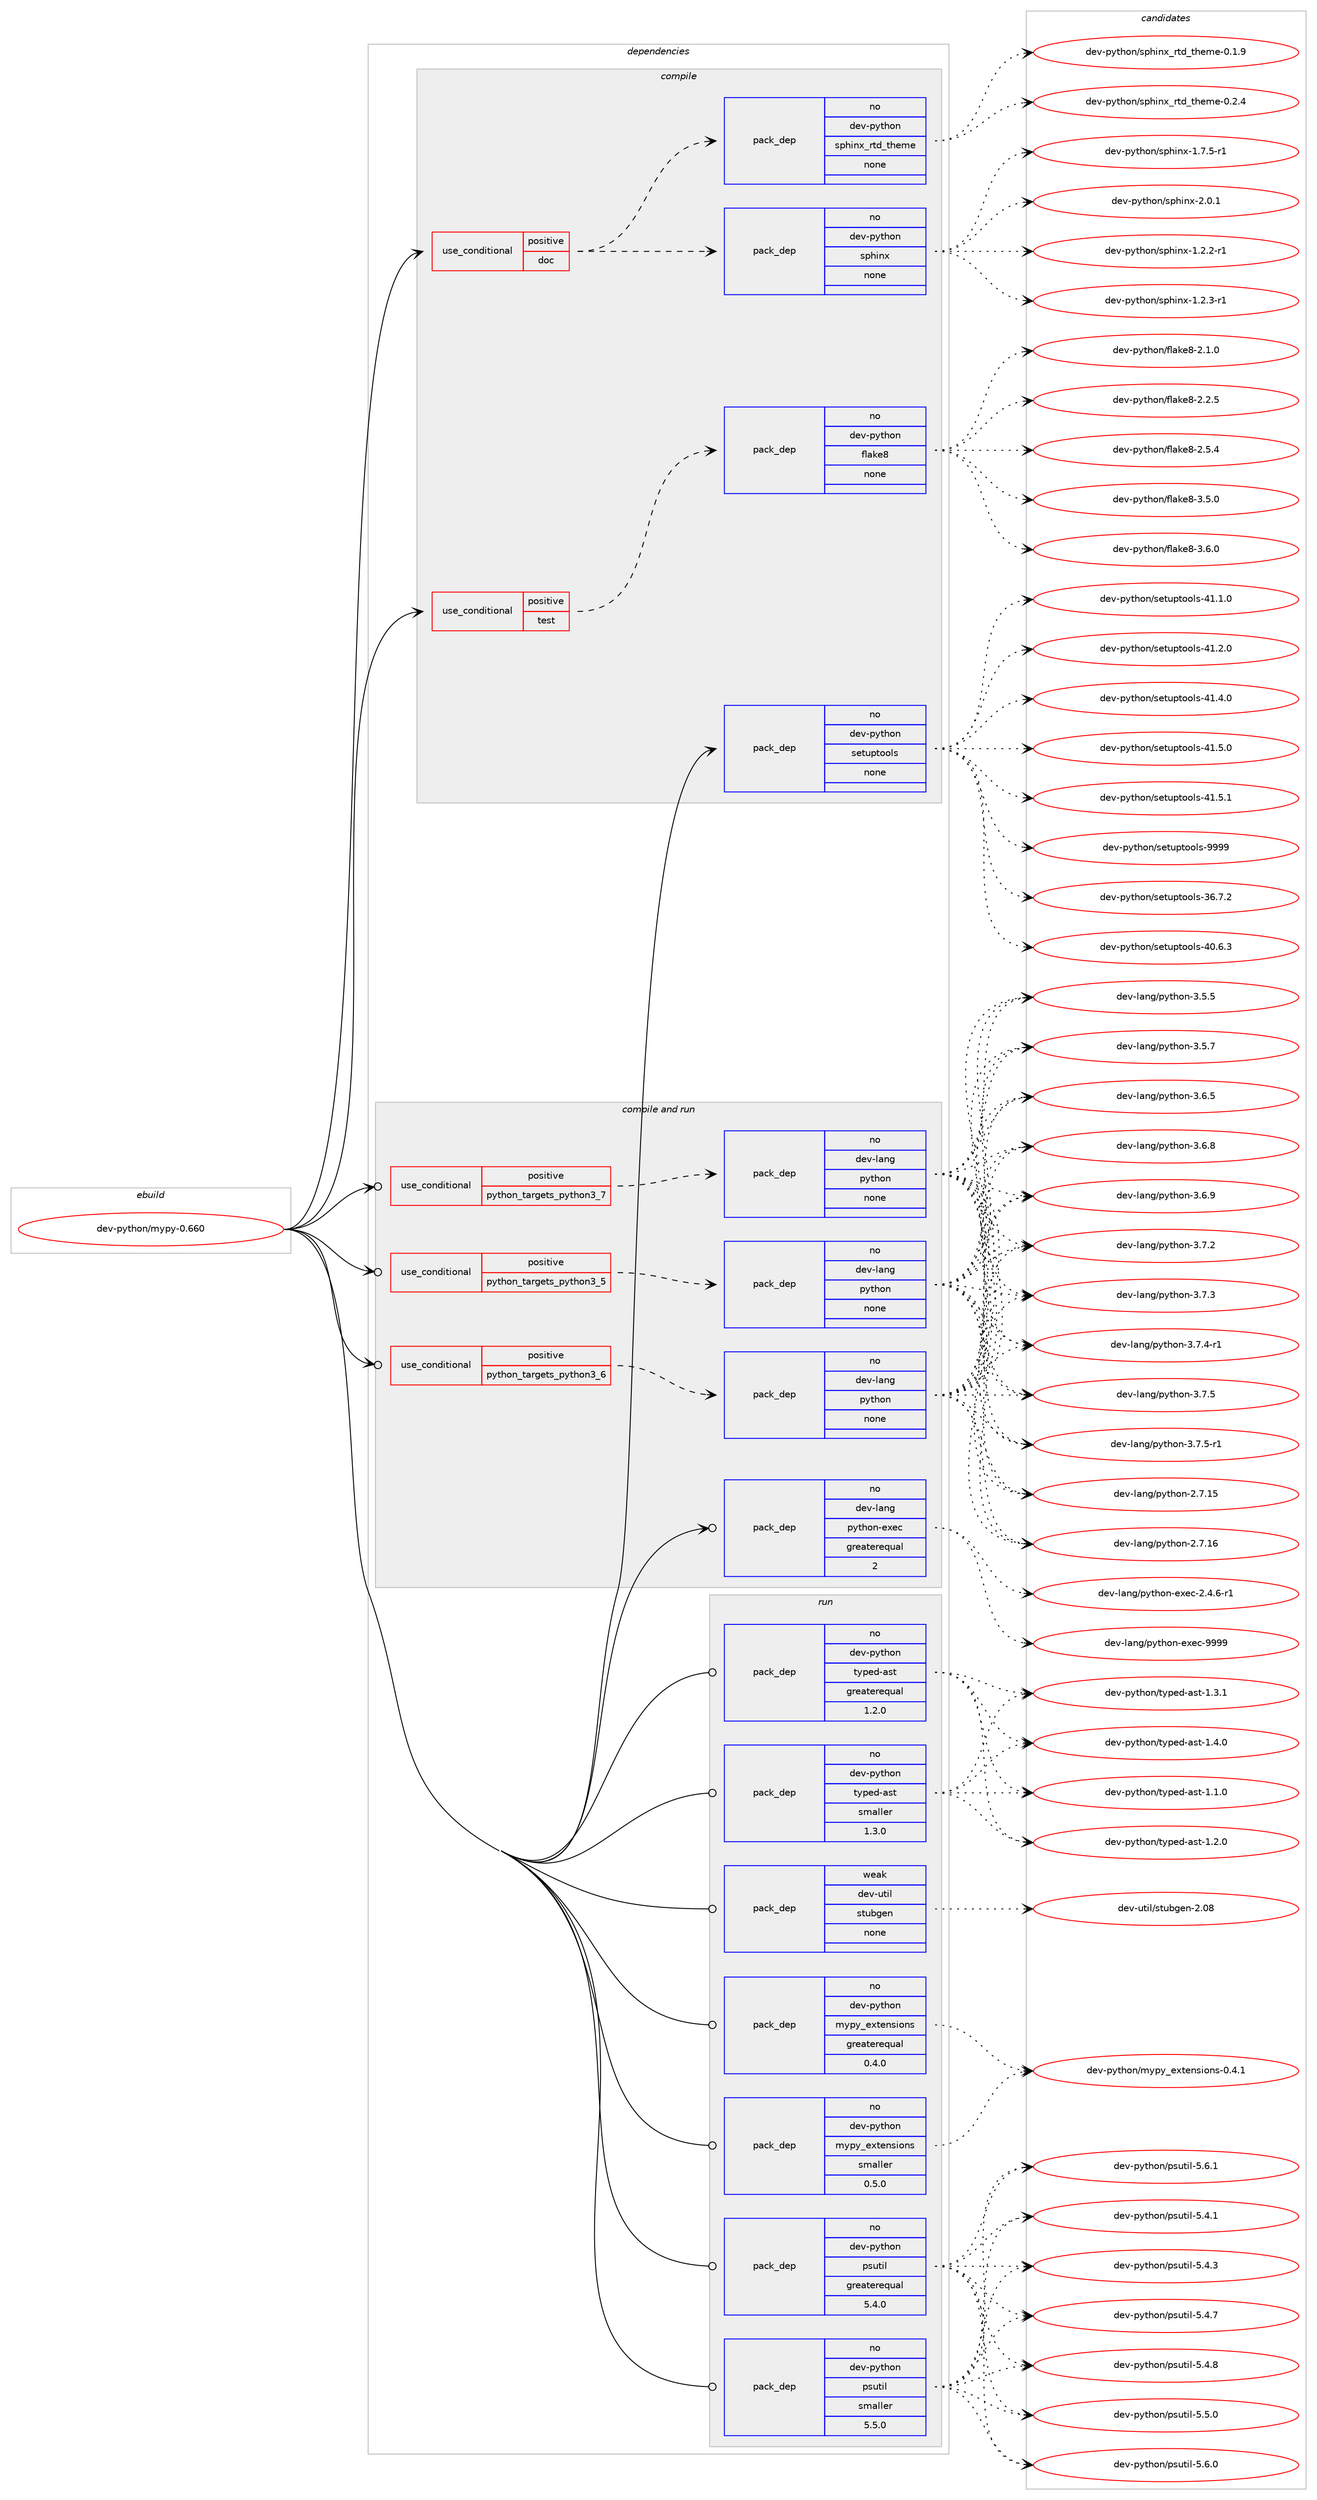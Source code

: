 digraph prolog {

# *************
# Graph options
# *************

newrank=true;
concentrate=true;
compound=true;
graph [rankdir=LR,fontname=Helvetica,fontsize=10,ranksep=1.5];#, ranksep=2.5, nodesep=0.2];
edge  [arrowhead=vee];
node  [fontname=Helvetica,fontsize=10];

# **********
# The ebuild
# **********

subgraph cluster_leftcol {
color=gray;
rank=same;
label=<<i>ebuild</i>>;
id [label="dev-python/mypy-0.660", color=red, width=4, href="../dev-python/mypy-0.660.svg"];
}

# ****************
# The dependencies
# ****************

subgraph cluster_midcol {
color=gray;
label=<<i>dependencies</i>>;
subgraph cluster_compile {
fillcolor="#eeeeee";
style=filled;
label=<<i>compile</i>>;
subgraph cond142797 {
dependency615484 [label=<<TABLE BORDER="0" CELLBORDER="1" CELLSPACING="0" CELLPADDING="4"><TR><TD ROWSPAN="3" CELLPADDING="10">use_conditional</TD></TR><TR><TD>positive</TD></TR><TR><TD>doc</TD></TR></TABLE>>, shape=none, color=red];
subgraph pack460882 {
dependency615485 [label=<<TABLE BORDER="0" CELLBORDER="1" CELLSPACING="0" CELLPADDING="4" WIDTH="220"><TR><TD ROWSPAN="6" CELLPADDING="30">pack_dep</TD></TR><TR><TD WIDTH="110">no</TD></TR><TR><TD>dev-python</TD></TR><TR><TD>sphinx</TD></TR><TR><TD>none</TD></TR><TR><TD></TD></TR></TABLE>>, shape=none, color=blue];
}
dependency615484:e -> dependency615485:w [weight=20,style="dashed",arrowhead="vee"];
subgraph pack460883 {
dependency615486 [label=<<TABLE BORDER="0" CELLBORDER="1" CELLSPACING="0" CELLPADDING="4" WIDTH="220"><TR><TD ROWSPAN="6" CELLPADDING="30">pack_dep</TD></TR><TR><TD WIDTH="110">no</TD></TR><TR><TD>dev-python</TD></TR><TR><TD>sphinx_rtd_theme</TD></TR><TR><TD>none</TD></TR><TR><TD></TD></TR></TABLE>>, shape=none, color=blue];
}
dependency615484:e -> dependency615486:w [weight=20,style="dashed",arrowhead="vee"];
}
id:e -> dependency615484:w [weight=20,style="solid",arrowhead="vee"];
subgraph cond142798 {
dependency615487 [label=<<TABLE BORDER="0" CELLBORDER="1" CELLSPACING="0" CELLPADDING="4"><TR><TD ROWSPAN="3" CELLPADDING="10">use_conditional</TD></TR><TR><TD>positive</TD></TR><TR><TD>test</TD></TR></TABLE>>, shape=none, color=red];
subgraph pack460884 {
dependency615488 [label=<<TABLE BORDER="0" CELLBORDER="1" CELLSPACING="0" CELLPADDING="4" WIDTH="220"><TR><TD ROWSPAN="6" CELLPADDING="30">pack_dep</TD></TR><TR><TD WIDTH="110">no</TD></TR><TR><TD>dev-python</TD></TR><TR><TD>flake8</TD></TR><TR><TD>none</TD></TR><TR><TD></TD></TR></TABLE>>, shape=none, color=blue];
}
dependency615487:e -> dependency615488:w [weight=20,style="dashed",arrowhead="vee"];
}
id:e -> dependency615487:w [weight=20,style="solid",arrowhead="vee"];
subgraph pack460885 {
dependency615489 [label=<<TABLE BORDER="0" CELLBORDER="1" CELLSPACING="0" CELLPADDING="4" WIDTH="220"><TR><TD ROWSPAN="6" CELLPADDING="30">pack_dep</TD></TR><TR><TD WIDTH="110">no</TD></TR><TR><TD>dev-python</TD></TR><TR><TD>setuptools</TD></TR><TR><TD>none</TD></TR><TR><TD></TD></TR></TABLE>>, shape=none, color=blue];
}
id:e -> dependency615489:w [weight=20,style="solid",arrowhead="vee"];
}
subgraph cluster_compileandrun {
fillcolor="#eeeeee";
style=filled;
label=<<i>compile and run</i>>;
subgraph cond142799 {
dependency615490 [label=<<TABLE BORDER="0" CELLBORDER="1" CELLSPACING="0" CELLPADDING="4"><TR><TD ROWSPAN="3" CELLPADDING="10">use_conditional</TD></TR><TR><TD>positive</TD></TR><TR><TD>python_targets_python3_5</TD></TR></TABLE>>, shape=none, color=red];
subgraph pack460886 {
dependency615491 [label=<<TABLE BORDER="0" CELLBORDER="1" CELLSPACING="0" CELLPADDING="4" WIDTH="220"><TR><TD ROWSPAN="6" CELLPADDING="30">pack_dep</TD></TR><TR><TD WIDTH="110">no</TD></TR><TR><TD>dev-lang</TD></TR><TR><TD>python</TD></TR><TR><TD>none</TD></TR><TR><TD></TD></TR></TABLE>>, shape=none, color=blue];
}
dependency615490:e -> dependency615491:w [weight=20,style="dashed",arrowhead="vee"];
}
id:e -> dependency615490:w [weight=20,style="solid",arrowhead="odotvee"];
subgraph cond142800 {
dependency615492 [label=<<TABLE BORDER="0" CELLBORDER="1" CELLSPACING="0" CELLPADDING="4"><TR><TD ROWSPAN="3" CELLPADDING="10">use_conditional</TD></TR><TR><TD>positive</TD></TR><TR><TD>python_targets_python3_6</TD></TR></TABLE>>, shape=none, color=red];
subgraph pack460887 {
dependency615493 [label=<<TABLE BORDER="0" CELLBORDER="1" CELLSPACING="0" CELLPADDING="4" WIDTH="220"><TR><TD ROWSPAN="6" CELLPADDING="30">pack_dep</TD></TR><TR><TD WIDTH="110">no</TD></TR><TR><TD>dev-lang</TD></TR><TR><TD>python</TD></TR><TR><TD>none</TD></TR><TR><TD></TD></TR></TABLE>>, shape=none, color=blue];
}
dependency615492:e -> dependency615493:w [weight=20,style="dashed",arrowhead="vee"];
}
id:e -> dependency615492:w [weight=20,style="solid",arrowhead="odotvee"];
subgraph cond142801 {
dependency615494 [label=<<TABLE BORDER="0" CELLBORDER="1" CELLSPACING="0" CELLPADDING="4"><TR><TD ROWSPAN="3" CELLPADDING="10">use_conditional</TD></TR><TR><TD>positive</TD></TR><TR><TD>python_targets_python3_7</TD></TR></TABLE>>, shape=none, color=red];
subgraph pack460888 {
dependency615495 [label=<<TABLE BORDER="0" CELLBORDER="1" CELLSPACING="0" CELLPADDING="4" WIDTH="220"><TR><TD ROWSPAN="6" CELLPADDING="30">pack_dep</TD></TR><TR><TD WIDTH="110">no</TD></TR><TR><TD>dev-lang</TD></TR><TR><TD>python</TD></TR><TR><TD>none</TD></TR><TR><TD></TD></TR></TABLE>>, shape=none, color=blue];
}
dependency615494:e -> dependency615495:w [weight=20,style="dashed",arrowhead="vee"];
}
id:e -> dependency615494:w [weight=20,style="solid",arrowhead="odotvee"];
subgraph pack460889 {
dependency615496 [label=<<TABLE BORDER="0" CELLBORDER="1" CELLSPACING="0" CELLPADDING="4" WIDTH="220"><TR><TD ROWSPAN="6" CELLPADDING="30">pack_dep</TD></TR><TR><TD WIDTH="110">no</TD></TR><TR><TD>dev-lang</TD></TR><TR><TD>python-exec</TD></TR><TR><TD>greaterequal</TD></TR><TR><TD>2</TD></TR></TABLE>>, shape=none, color=blue];
}
id:e -> dependency615496:w [weight=20,style="solid",arrowhead="odotvee"];
}
subgraph cluster_run {
fillcolor="#eeeeee";
style=filled;
label=<<i>run</i>>;
subgraph pack460890 {
dependency615497 [label=<<TABLE BORDER="0" CELLBORDER="1" CELLSPACING="0" CELLPADDING="4" WIDTH="220"><TR><TD ROWSPAN="6" CELLPADDING="30">pack_dep</TD></TR><TR><TD WIDTH="110">no</TD></TR><TR><TD>dev-python</TD></TR><TR><TD>mypy_extensions</TD></TR><TR><TD>greaterequal</TD></TR><TR><TD>0.4.0</TD></TR></TABLE>>, shape=none, color=blue];
}
id:e -> dependency615497:w [weight=20,style="solid",arrowhead="odot"];
subgraph pack460891 {
dependency615498 [label=<<TABLE BORDER="0" CELLBORDER="1" CELLSPACING="0" CELLPADDING="4" WIDTH="220"><TR><TD ROWSPAN="6" CELLPADDING="30">pack_dep</TD></TR><TR><TD WIDTH="110">no</TD></TR><TR><TD>dev-python</TD></TR><TR><TD>mypy_extensions</TD></TR><TR><TD>smaller</TD></TR><TR><TD>0.5.0</TD></TR></TABLE>>, shape=none, color=blue];
}
id:e -> dependency615498:w [weight=20,style="solid",arrowhead="odot"];
subgraph pack460892 {
dependency615499 [label=<<TABLE BORDER="0" CELLBORDER="1" CELLSPACING="0" CELLPADDING="4" WIDTH="220"><TR><TD ROWSPAN="6" CELLPADDING="30">pack_dep</TD></TR><TR><TD WIDTH="110">no</TD></TR><TR><TD>dev-python</TD></TR><TR><TD>psutil</TD></TR><TR><TD>greaterequal</TD></TR><TR><TD>5.4.0</TD></TR></TABLE>>, shape=none, color=blue];
}
id:e -> dependency615499:w [weight=20,style="solid",arrowhead="odot"];
subgraph pack460893 {
dependency615500 [label=<<TABLE BORDER="0" CELLBORDER="1" CELLSPACING="0" CELLPADDING="4" WIDTH="220"><TR><TD ROWSPAN="6" CELLPADDING="30">pack_dep</TD></TR><TR><TD WIDTH="110">no</TD></TR><TR><TD>dev-python</TD></TR><TR><TD>psutil</TD></TR><TR><TD>smaller</TD></TR><TR><TD>5.5.0</TD></TR></TABLE>>, shape=none, color=blue];
}
id:e -> dependency615500:w [weight=20,style="solid",arrowhead="odot"];
subgraph pack460894 {
dependency615501 [label=<<TABLE BORDER="0" CELLBORDER="1" CELLSPACING="0" CELLPADDING="4" WIDTH="220"><TR><TD ROWSPAN="6" CELLPADDING="30">pack_dep</TD></TR><TR><TD WIDTH="110">no</TD></TR><TR><TD>dev-python</TD></TR><TR><TD>typed-ast</TD></TR><TR><TD>greaterequal</TD></TR><TR><TD>1.2.0</TD></TR></TABLE>>, shape=none, color=blue];
}
id:e -> dependency615501:w [weight=20,style="solid",arrowhead="odot"];
subgraph pack460895 {
dependency615502 [label=<<TABLE BORDER="0" CELLBORDER="1" CELLSPACING="0" CELLPADDING="4" WIDTH="220"><TR><TD ROWSPAN="6" CELLPADDING="30">pack_dep</TD></TR><TR><TD WIDTH="110">no</TD></TR><TR><TD>dev-python</TD></TR><TR><TD>typed-ast</TD></TR><TR><TD>smaller</TD></TR><TR><TD>1.3.0</TD></TR></TABLE>>, shape=none, color=blue];
}
id:e -> dependency615502:w [weight=20,style="solid",arrowhead="odot"];
subgraph pack460896 {
dependency615503 [label=<<TABLE BORDER="0" CELLBORDER="1" CELLSPACING="0" CELLPADDING="4" WIDTH="220"><TR><TD ROWSPAN="6" CELLPADDING="30">pack_dep</TD></TR><TR><TD WIDTH="110">weak</TD></TR><TR><TD>dev-util</TD></TR><TR><TD>stubgen</TD></TR><TR><TD>none</TD></TR><TR><TD></TD></TR></TABLE>>, shape=none, color=blue];
}
id:e -> dependency615503:w [weight=20,style="solid",arrowhead="odot"];
}
}

# **************
# The candidates
# **************

subgraph cluster_choices {
rank=same;
color=gray;
label=<<i>candidates</i>>;

subgraph choice460882 {
color=black;
nodesep=1;
choice10010111845112121116104111110471151121041051101204549465046504511449 [label="dev-python/sphinx-1.2.2-r1", color=red, width=4,href="../dev-python/sphinx-1.2.2-r1.svg"];
choice10010111845112121116104111110471151121041051101204549465046514511449 [label="dev-python/sphinx-1.2.3-r1", color=red, width=4,href="../dev-python/sphinx-1.2.3-r1.svg"];
choice10010111845112121116104111110471151121041051101204549465546534511449 [label="dev-python/sphinx-1.7.5-r1", color=red, width=4,href="../dev-python/sphinx-1.7.5-r1.svg"];
choice1001011184511212111610411111047115112104105110120455046484649 [label="dev-python/sphinx-2.0.1", color=red, width=4,href="../dev-python/sphinx-2.0.1.svg"];
dependency615485:e -> choice10010111845112121116104111110471151121041051101204549465046504511449:w [style=dotted,weight="100"];
dependency615485:e -> choice10010111845112121116104111110471151121041051101204549465046514511449:w [style=dotted,weight="100"];
dependency615485:e -> choice10010111845112121116104111110471151121041051101204549465546534511449:w [style=dotted,weight="100"];
dependency615485:e -> choice1001011184511212111610411111047115112104105110120455046484649:w [style=dotted,weight="100"];
}
subgraph choice460883 {
color=black;
nodesep=1;
choice10010111845112121116104111110471151121041051101209511411610095116104101109101454846494657 [label="dev-python/sphinx_rtd_theme-0.1.9", color=red, width=4,href="../dev-python/sphinx_rtd_theme-0.1.9.svg"];
choice10010111845112121116104111110471151121041051101209511411610095116104101109101454846504652 [label="dev-python/sphinx_rtd_theme-0.2.4", color=red, width=4,href="../dev-python/sphinx_rtd_theme-0.2.4.svg"];
dependency615486:e -> choice10010111845112121116104111110471151121041051101209511411610095116104101109101454846494657:w [style=dotted,weight="100"];
dependency615486:e -> choice10010111845112121116104111110471151121041051101209511411610095116104101109101454846504652:w [style=dotted,weight="100"];
}
subgraph choice460884 {
color=black;
nodesep=1;
choice10010111845112121116104111110471021089710710156455046494648 [label="dev-python/flake8-2.1.0", color=red, width=4,href="../dev-python/flake8-2.1.0.svg"];
choice10010111845112121116104111110471021089710710156455046504653 [label="dev-python/flake8-2.2.5", color=red, width=4,href="../dev-python/flake8-2.2.5.svg"];
choice10010111845112121116104111110471021089710710156455046534652 [label="dev-python/flake8-2.5.4", color=red, width=4,href="../dev-python/flake8-2.5.4.svg"];
choice10010111845112121116104111110471021089710710156455146534648 [label="dev-python/flake8-3.5.0", color=red, width=4,href="../dev-python/flake8-3.5.0.svg"];
choice10010111845112121116104111110471021089710710156455146544648 [label="dev-python/flake8-3.6.0", color=red, width=4,href="../dev-python/flake8-3.6.0.svg"];
dependency615488:e -> choice10010111845112121116104111110471021089710710156455046494648:w [style=dotted,weight="100"];
dependency615488:e -> choice10010111845112121116104111110471021089710710156455046504653:w [style=dotted,weight="100"];
dependency615488:e -> choice10010111845112121116104111110471021089710710156455046534652:w [style=dotted,weight="100"];
dependency615488:e -> choice10010111845112121116104111110471021089710710156455146534648:w [style=dotted,weight="100"];
dependency615488:e -> choice10010111845112121116104111110471021089710710156455146544648:w [style=dotted,weight="100"];
}
subgraph choice460885 {
color=black;
nodesep=1;
choice100101118451121211161041111104711510111611711211611111110811545515446554650 [label="dev-python/setuptools-36.7.2", color=red, width=4,href="../dev-python/setuptools-36.7.2.svg"];
choice100101118451121211161041111104711510111611711211611111110811545524846544651 [label="dev-python/setuptools-40.6.3", color=red, width=4,href="../dev-python/setuptools-40.6.3.svg"];
choice100101118451121211161041111104711510111611711211611111110811545524946494648 [label="dev-python/setuptools-41.1.0", color=red, width=4,href="../dev-python/setuptools-41.1.0.svg"];
choice100101118451121211161041111104711510111611711211611111110811545524946504648 [label="dev-python/setuptools-41.2.0", color=red, width=4,href="../dev-python/setuptools-41.2.0.svg"];
choice100101118451121211161041111104711510111611711211611111110811545524946524648 [label="dev-python/setuptools-41.4.0", color=red, width=4,href="../dev-python/setuptools-41.4.0.svg"];
choice100101118451121211161041111104711510111611711211611111110811545524946534648 [label="dev-python/setuptools-41.5.0", color=red, width=4,href="../dev-python/setuptools-41.5.0.svg"];
choice100101118451121211161041111104711510111611711211611111110811545524946534649 [label="dev-python/setuptools-41.5.1", color=red, width=4,href="../dev-python/setuptools-41.5.1.svg"];
choice10010111845112121116104111110471151011161171121161111111081154557575757 [label="dev-python/setuptools-9999", color=red, width=4,href="../dev-python/setuptools-9999.svg"];
dependency615489:e -> choice100101118451121211161041111104711510111611711211611111110811545515446554650:w [style=dotted,weight="100"];
dependency615489:e -> choice100101118451121211161041111104711510111611711211611111110811545524846544651:w [style=dotted,weight="100"];
dependency615489:e -> choice100101118451121211161041111104711510111611711211611111110811545524946494648:w [style=dotted,weight="100"];
dependency615489:e -> choice100101118451121211161041111104711510111611711211611111110811545524946504648:w [style=dotted,weight="100"];
dependency615489:e -> choice100101118451121211161041111104711510111611711211611111110811545524946524648:w [style=dotted,weight="100"];
dependency615489:e -> choice100101118451121211161041111104711510111611711211611111110811545524946534648:w [style=dotted,weight="100"];
dependency615489:e -> choice100101118451121211161041111104711510111611711211611111110811545524946534649:w [style=dotted,weight="100"];
dependency615489:e -> choice10010111845112121116104111110471151011161171121161111111081154557575757:w [style=dotted,weight="100"];
}
subgraph choice460886 {
color=black;
nodesep=1;
choice10010111845108971101034711212111610411111045504655464953 [label="dev-lang/python-2.7.15", color=red, width=4,href="../dev-lang/python-2.7.15.svg"];
choice10010111845108971101034711212111610411111045504655464954 [label="dev-lang/python-2.7.16", color=red, width=4,href="../dev-lang/python-2.7.16.svg"];
choice100101118451089711010347112121116104111110455146534653 [label="dev-lang/python-3.5.5", color=red, width=4,href="../dev-lang/python-3.5.5.svg"];
choice100101118451089711010347112121116104111110455146534655 [label="dev-lang/python-3.5.7", color=red, width=4,href="../dev-lang/python-3.5.7.svg"];
choice100101118451089711010347112121116104111110455146544653 [label="dev-lang/python-3.6.5", color=red, width=4,href="../dev-lang/python-3.6.5.svg"];
choice100101118451089711010347112121116104111110455146544656 [label="dev-lang/python-3.6.8", color=red, width=4,href="../dev-lang/python-3.6.8.svg"];
choice100101118451089711010347112121116104111110455146544657 [label="dev-lang/python-3.6.9", color=red, width=4,href="../dev-lang/python-3.6.9.svg"];
choice100101118451089711010347112121116104111110455146554650 [label="dev-lang/python-3.7.2", color=red, width=4,href="../dev-lang/python-3.7.2.svg"];
choice100101118451089711010347112121116104111110455146554651 [label="dev-lang/python-3.7.3", color=red, width=4,href="../dev-lang/python-3.7.3.svg"];
choice1001011184510897110103471121211161041111104551465546524511449 [label="dev-lang/python-3.7.4-r1", color=red, width=4,href="../dev-lang/python-3.7.4-r1.svg"];
choice100101118451089711010347112121116104111110455146554653 [label="dev-lang/python-3.7.5", color=red, width=4,href="../dev-lang/python-3.7.5.svg"];
choice1001011184510897110103471121211161041111104551465546534511449 [label="dev-lang/python-3.7.5-r1", color=red, width=4,href="../dev-lang/python-3.7.5-r1.svg"];
dependency615491:e -> choice10010111845108971101034711212111610411111045504655464953:w [style=dotted,weight="100"];
dependency615491:e -> choice10010111845108971101034711212111610411111045504655464954:w [style=dotted,weight="100"];
dependency615491:e -> choice100101118451089711010347112121116104111110455146534653:w [style=dotted,weight="100"];
dependency615491:e -> choice100101118451089711010347112121116104111110455146534655:w [style=dotted,weight="100"];
dependency615491:e -> choice100101118451089711010347112121116104111110455146544653:w [style=dotted,weight="100"];
dependency615491:e -> choice100101118451089711010347112121116104111110455146544656:w [style=dotted,weight="100"];
dependency615491:e -> choice100101118451089711010347112121116104111110455146544657:w [style=dotted,weight="100"];
dependency615491:e -> choice100101118451089711010347112121116104111110455146554650:w [style=dotted,weight="100"];
dependency615491:e -> choice100101118451089711010347112121116104111110455146554651:w [style=dotted,weight="100"];
dependency615491:e -> choice1001011184510897110103471121211161041111104551465546524511449:w [style=dotted,weight="100"];
dependency615491:e -> choice100101118451089711010347112121116104111110455146554653:w [style=dotted,weight="100"];
dependency615491:e -> choice1001011184510897110103471121211161041111104551465546534511449:w [style=dotted,weight="100"];
}
subgraph choice460887 {
color=black;
nodesep=1;
choice10010111845108971101034711212111610411111045504655464953 [label="dev-lang/python-2.7.15", color=red, width=4,href="../dev-lang/python-2.7.15.svg"];
choice10010111845108971101034711212111610411111045504655464954 [label="dev-lang/python-2.7.16", color=red, width=4,href="../dev-lang/python-2.7.16.svg"];
choice100101118451089711010347112121116104111110455146534653 [label="dev-lang/python-3.5.5", color=red, width=4,href="../dev-lang/python-3.5.5.svg"];
choice100101118451089711010347112121116104111110455146534655 [label="dev-lang/python-3.5.7", color=red, width=4,href="../dev-lang/python-3.5.7.svg"];
choice100101118451089711010347112121116104111110455146544653 [label="dev-lang/python-3.6.5", color=red, width=4,href="../dev-lang/python-3.6.5.svg"];
choice100101118451089711010347112121116104111110455146544656 [label="dev-lang/python-3.6.8", color=red, width=4,href="../dev-lang/python-3.6.8.svg"];
choice100101118451089711010347112121116104111110455146544657 [label="dev-lang/python-3.6.9", color=red, width=4,href="../dev-lang/python-3.6.9.svg"];
choice100101118451089711010347112121116104111110455146554650 [label="dev-lang/python-3.7.2", color=red, width=4,href="../dev-lang/python-3.7.2.svg"];
choice100101118451089711010347112121116104111110455146554651 [label="dev-lang/python-3.7.3", color=red, width=4,href="../dev-lang/python-3.7.3.svg"];
choice1001011184510897110103471121211161041111104551465546524511449 [label="dev-lang/python-3.7.4-r1", color=red, width=4,href="../dev-lang/python-3.7.4-r1.svg"];
choice100101118451089711010347112121116104111110455146554653 [label="dev-lang/python-3.7.5", color=red, width=4,href="../dev-lang/python-3.7.5.svg"];
choice1001011184510897110103471121211161041111104551465546534511449 [label="dev-lang/python-3.7.5-r1", color=red, width=4,href="../dev-lang/python-3.7.5-r1.svg"];
dependency615493:e -> choice10010111845108971101034711212111610411111045504655464953:w [style=dotted,weight="100"];
dependency615493:e -> choice10010111845108971101034711212111610411111045504655464954:w [style=dotted,weight="100"];
dependency615493:e -> choice100101118451089711010347112121116104111110455146534653:w [style=dotted,weight="100"];
dependency615493:e -> choice100101118451089711010347112121116104111110455146534655:w [style=dotted,weight="100"];
dependency615493:e -> choice100101118451089711010347112121116104111110455146544653:w [style=dotted,weight="100"];
dependency615493:e -> choice100101118451089711010347112121116104111110455146544656:w [style=dotted,weight="100"];
dependency615493:e -> choice100101118451089711010347112121116104111110455146544657:w [style=dotted,weight="100"];
dependency615493:e -> choice100101118451089711010347112121116104111110455146554650:w [style=dotted,weight="100"];
dependency615493:e -> choice100101118451089711010347112121116104111110455146554651:w [style=dotted,weight="100"];
dependency615493:e -> choice1001011184510897110103471121211161041111104551465546524511449:w [style=dotted,weight="100"];
dependency615493:e -> choice100101118451089711010347112121116104111110455146554653:w [style=dotted,weight="100"];
dependency615493:e -> choice1001011184510897110103471121211161041111104551465546534511449:w [style=dotted,weight="100"];
}
subgraph choice460888 {
color=black;
nodesep=1;
choice10010111845108971101034711212111610411111045504655464953 [label="dev-lang/python-2.7.15", color=red, width=4,href="../dev-lang/python-2.7.15.svg"];
choice10010111845108971101034711212111610411111045504655464954 [label="dev-lang/python-2.7.16", color=red, width=4,href="../dev-lang/python-2.7.16.svg"];
choice100101118451089711010347112121116104111110455146534653 [label="dev-lang/python-3.5.5", color=red, width=4,href="../dev-lang/python-3.5.5.svg"];
choice100101118451089711010347112121116104111110455146534655 [label="dev-lang/python-3.5.7", color=red, width=4,href="../dev-lang/python-3.5.7.svg"];
choice100101118451089711010347112121116104111110455146544653 [label="dev-lang/python-3.6.5", color=red, width=4,href="../dev-lang/python-3.6.5.svg"];
choice100101118451089711010347112121116104111110455146544656 [label="dev-lang/python-3.6.8", color=red, width=4,href="../dev-lang/python-3.6.8.svg"];
choice100101118451089711010347112121116104111110455146544657 [label="dev-lang/python-3.6.9", color=red, width=4,href="../dev-lang/python-3.6.9.svg"];
choice100101118451089711010347112121116104111110455146554650 [label="dev-lang/python-3.7.2", color=red, width=4,href="../dev-lang/python-3.7.2.svg"];
choice100101118451089711010347112121116104111110455146554651 [label="dev-lang/python-3.7.3", color=red, width=4,href="../dev-lang/python-3.7.3.svg"];
choice1001011184510897110103471121211161041111104551465546524511449 [label="dev-lang/python-3.7.4-r1", color=red, width=4,href="../dev-lang/python-3.7.4-r1.svg"];
choice100101118451089711010347112121116104111110455146554653 [label="dev-lang/python-3.7.5", color=red, width=4,href="../dev-lang/python-3.7.5.svg"];
choice1001011184510897110103471121211161041111104551465546534511449 [label="dev-lang/python-3.7.5-r1", color=red, width=4,href="../dev-lang/python-3.7.5-r1.svg"];
dependency615495:e -> choice10010111845108971101034711212111610411111045504655464953:w [style=dotted,weight="100"];
dependency615495:e -> choice10010111845108971101034711212111610411111045504655464954:w [style=dotted,weight="100"];
dependency615495:e -> choice100101118451089711010347112121116104111110455146534653:w [style=dotted,weight="100"];
dependency615495:e -> choice100101118451089711010347112121116104111110455146534655:w [style=dotted,weight="100"];
dependency615495:e -> choice100101118451089711010347112121116104111110455146544653:w [style=dotted,weight="100"];
dependency615495:e -> choice100101118451089711010347112121116104111110455146544656:w [style=dotted,weight="100"];
dependency615495:e -> choice100101118451089711010347112121116104111110455146544657:w [style=dotted,weight="100"];
dependency615495:e -> choice100101118451089711010347112121116104111110455146554650:w [style=dotted,weight="100"];
dependency615495:e -> choice100101118451089711010347112121116104111110455146554651:w [style=dotted,weight="100"];
dependency615495:e -> choice1001011184510897110103471121211161041111104551465546524511449:w [style=dotted,weight="100"];
dependency615495:e -> choice100101118451089711010347112121116104111110455146554653:w [style=dotted,weight="100"];
dependency615495:e -> choice1001011184510897110103471121211161041111104551465546534511449:w [style=dotted,weight="100"];
}
subgraph choice460889 {
color=black;
nodesep=1;
choice10010111845108971101034711212111610411111045101120101994550465246544511449 [label="dev-lang/python-exec-2.4.6-r1", color=red, width=4,href="../dev-lang/python-exec-2.4.6-r1.svg"];
choice10010111845108971101034711212111610411111045101120101994557575757 [label="dev-lang/python-exec-9999", color=red, width=4,href="../dev-lang/python-exec-9999.svg"];
dependency615496:e -> choice10010111845108971101034711212111610411111045101120101994550465246544511449:w [style=dotted,weight="100"];
dependency615496:e -> choice10010111845108971101034711212111610411111045101120101994557575757:w [style=dotted,weight="100"];
}
subgraph choice460890 {
color=black;
nodesep=1;
choice100101118451121211161041111104710912111212195101120116101110115105111110115454846524649 [label="dev-python/mypy_extensions-0.4.1", color=red, width=4,href="../dev-python/mypy_extensions-0.4.1.svg"];
dependency615497:e -> choice100101118451121211161041111104710912111212195101120116101110115105111110115454846524649:w [style=dotted,weight="100"];
}
subgraph choice460891 {
color=black;
nodesep=1;
choice100101118451121211161041111104710912111212195101120116101110115105111110115454846524649 [label="dev-python/mypy_extensions-0.4.1", color=red, width=4,href="../dev-python/mypy_extensions-0.4.1.svg"];
dependency615498:e -> choice100101118451121211161041111104710912111212195101120116101110115105111110115454846524649:w [style=dotted,weight="100"];
}
subgraph choice460892 {
color=black;
nodesep=1;
choice1001011184511212111610411111047112115117116105108455346524649 [label="dev-python/psutil-5.4.1", color=red, width=4,href="../dev-python/psutil-5.4.1.svg"];
choice1001011184511212111610411111047112115117116105108455346524651 [label="dev-python/psutil-5.4.3", color=red, width=4,href="../dev-python/psutil-5.4.3.svg"];
choice1001011184511212111610411111047112115117116105108455346524655 [label="dev-python/psutil-5.4.7", color=red, width=4,href="../dev-python/psutil-5.4.7.svg"];
choice1001011184511212111610411111047112115117116105108455346524656 [label="dev-python/psutil-5.4.8", color=red, width=4,href="../dev-python/psutil-5.4.8.svg"];
choice1001011184511212111610411111047112115117116105108455346534648 [label="dev-python/psutil-5.5.0", color=red, width=4,href="../dev-python/psutil-5.5.0.svg"];
choice1001011184511212111610411111047112115117116105108455346544648 [label="dev-python/psutil-5.6.0", color=red, width=4,href="../dev-python/psutil-5.6.0.svg"];
choice1001011184511212111610411111047112115117116105108455346544649 [label="dev-python/psutil-5.6.1", color=red, width=4,href="../dev-python/psutil-5.6.1.svg"];
dependency615499:e -> choice1001011184511212111610411111047112115117116105108455346524649:w [style=dotted,weight="100"];
dependency615499:e -> choice1001011184511212111610411111047112115117116105108455346524651:w [style=dotted,weight="100"];
dependency615499:e -> choice1001011184511212111610411111047112115117116105108455346524655:w [style=dotted,weight="100"];
dependency615499:e -> choice1001011184511212111610411111047112115117116105108455346524656:w [style=dotted,weight="100"];
dependency615499:e -> choice1001011184511212111610411111047112115117116105108455346534648:w [style=dotted,weight="100"];
dependency615499:e -> choice1001011184511212111610411111047112115117116105108455346544648:w [style=dotted,weight="100"];
dependency615499:e -> choice1001011184511212111610411111047112115117116105108455346544649:w [style=dotted,weight="100"];
}
subgraph choice460893 {
color=black;
nodesep=1;
choice1001011184511212111610411111047112115117116105108455346524649 [label="dev-python/psutil-5.4.1", color=red, width=4,href="../dev-python/psutil-5.4.1.svg"];
choice1001011184511212111610411111047112115117116105108455346524651 [label="dev-python/psutil-5.4.3", color=red, width=4,href="../dev-python/psutil-5.4.3.svg"];
choice1001011184511212111610411111047112115117116105108455346524655 [label="dev-python/psutil-5.4.7", color=red, width=4,href="../dev-python/psutil-5.4.7.svg"];
choice1001011184511212111610411111047112115117116105108455346524656 [label="dev-python/psutil-5.4.8", color=red, width=4,href="../dev-python/psutil-5.4.8.svg"];
choice1001011184511212111610411111047112115117116105108455346534648 [label="dev-python/psutil-5.5.0", color=red, width=4,href="../dev-python/psutil-5.5.0.svg"];
choice1001011184511212111610411111047112115117116105108455346544648 [label="dev-python/psutil-5.6.0", color=red, width=4,href="../dev-python/psutil-5.6.0.svg"];
choice1001011184511212111610411111047112115117116105108455346544649 [label="dev-python/psutil-5.6.1", color=red, width=4,href="../dev-python/psutil-5.6.1.svg"];
dependency615500:e -> choice1001011184511212111610411111047112115117116105108455346524649:w [style=dotted,weight="100"];
dependency615500:e -> choice1001011184511212111610411111047112115117116105108455346524651:w [style=dotted,weight="100"];
dependency615500:e -> choice1001011184511212111610411111047112115117116105108455346524655:w [style=dotted,weight="100"];
dependency615500:e -> choice1001011184511212111610411111047112115117116105108455346524656:w [style=dotted,weight="100"];
dependency615500:e -> choice1001011184511212111610411111047112115117116105108455346534648:w [style=dotted,weight="100"];
dependency615500:e -> choice1001011184511212111610411111047112115117116105108455346544648:w [style=dotted,weight="100"];
dependency615500:e -> choice1001011184511212111610411111047112115117116105108455346544649:w [style=dotted,weight="100"];
}
subgraph choice460894 {
color=black;
nodesep=1;
choice10010111845112121116104111110471161211121011004597115116454946494648 [label="dev-python/typed-ast-1.1.0", color=red, width=4,href="../dev-python/typed-ast-1.1.0.svg"];
choice10010111845112121116104111110471161211121011004597115116454946504648 [label="dev-python/typed-ast-1.2.0", color=red, width=4,href="../dev-python/typed-ast-1.2.0.svg"];
choice10010111845112121116104111110471161211121011004597115116454946514649 [label="dev-python/typed-ast-1.3.1", color=red, width=4,href="../dev-python/typed-ast-1.3.1.svg"];
choice10010111845112121116104111110471161211121011004597115116454946524648 [label="dev-python/typed-ast-1.4.0", color=red, width=4,href="../dev-python/typed-ast-1.4.0.svg"];
dependency615501:e -> choice10010111845112121116104111110471161211121011004597115116454946494648:w [style=dotted,weight="100"];
dependency615501:e -> choice10010111845112121116104111110471161211121011004597115116454946504648:w [style=dotted,weight="100"];
dependency615501:e -> choice10010111845112121116104111110471161211121011004597115116454946514649:w [style=dotted,weight="100"];
dependency615501:e -> choice10010111845112121116104111110471161211121011004597115116454946524648:w [style=dotted,weight="100"];
}
subgraph choice460895 {
color=black;
nodesep=1;
choice10010111845112121116104111110471161211121011004597115116454946494648 [label="dev-python/typed-ast-1.1.0", color=red, width=4,href="../dev-python/typed-ast-1.1.0.svg"];
choice10010111845112121116104111110471161211121011004597115116454946504648 [label="dev-python/typed-ast-1.2.0", color=red, width=4,href="../dev-python/typed-ast-1.2.0.svg"];
choice10010111845112121116104111110471161211121011004597115116454946514649 [label="dev-python/typed-ast-1.3.1", color=red, width=4,href="../dev-python/typed-ast-1.3.1.svg"];
choice10010111845112121116104111110471161211121011004597115116454946524648 [label="dev-python/typed-ast-1.4.0", color=red, width=4,href="../dev-python/typed-ast-1.4.0.svg"];
dependency615502:e -> choice10010111845112121116104111110471161211121011004597115116454946494648:w [style=dotted,weight="100"];
dependency615502:e -> choice10010111845112121116104111110471161211121011004597115116454946504648:w [style=dotted,weight="100"];
dependency615502:e -> choice10010111845112121116104111110471161211121011004597115116454946514649:w [style=dotted,weight="100"];
dependency615502:e -> choice10010111845112121116104111110471161211121011004597115116454946524648:w [style=dotted,weight="100"];
}
subgraph choice460896 {
color=black;
nodesep=1;
choice1001011184511711610510847115116117981031011104550464856 [label="dev-util/stubgen-2.08", color=red, width=4,href="../dev-util/stubgen-2.08.svg"];
dependency615503:e -> choice1001011184511711610510847115116117981031011104550464856:w [style=dotted,weight="100"];
}
}

}

